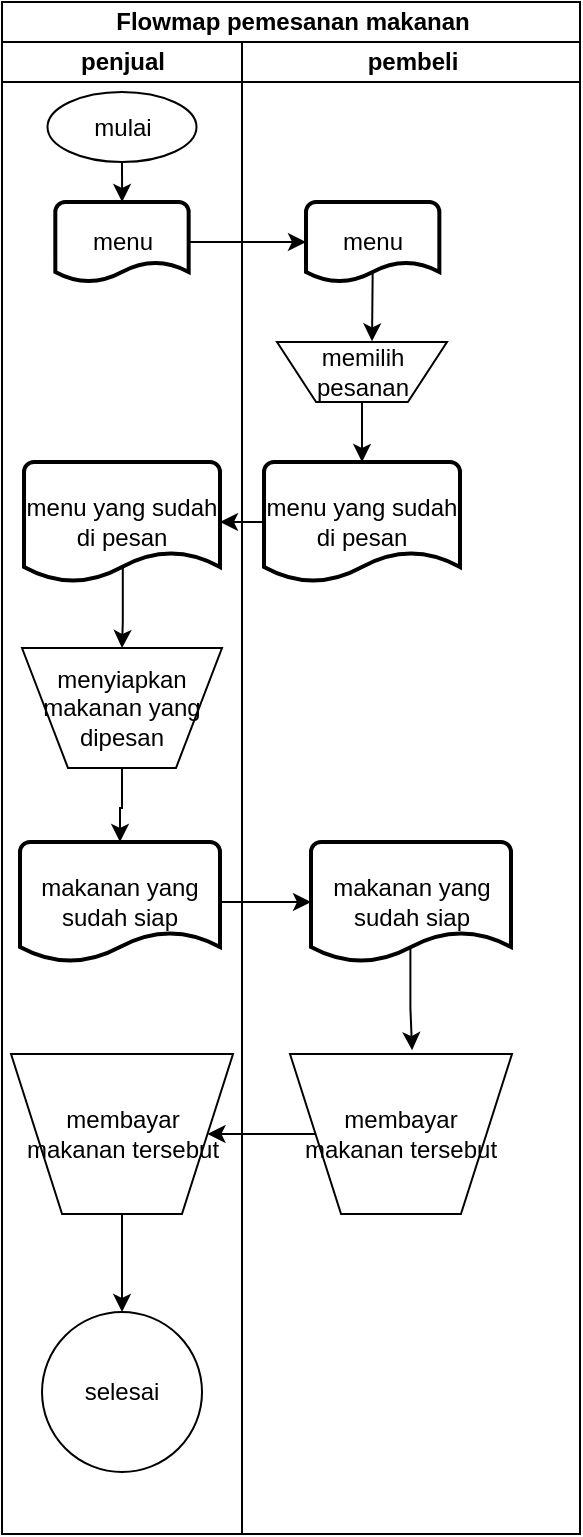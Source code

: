 <mxfile version="24.7.6">
  <diagram name="Page-1" id="4ezPu82909XxjnJ6ea3c">
    <mxGraphModel dx="1122" dy="696" grid="1" gridSize="10" guides="1" tooltips="1" connect="1" arrows="1" fold="1" page="1" pageScale="1" pageWidth="850" pageHeight="1100" math="0" shadow="0">
      <root>
        <mxCell id="0" />
        <mxCell id="1" parent="0" />
        <mxCell id="pS5dBQ_FwunI0derjAxL-1" value="Flowmap pemesanan makanan" style="swimlane;childLayout=stackLayout;resizeParent=1;resizeParentMax=0;startSize=20;html=1;" vertex="1" parent="1">
          <mxGeometry x="240.0" y="70" width="289" height="766" as="geometry" />
        </mxCell>
        <mxCell id="pS5dBQ_FwunI0derjAxL-2" value="penjual" style="swimlane;startSize=20;html=1;" vertex="1" parent="pS5dBQ_FwunI0derjAxL-1">
          <mxGeometry y="20" width="120" height="746" as="geometry" />
        </mxCell>
        <mxCell id="pS5dBQ_FwunI0derjAxL-5" value="mulai" style="ellipse;whiteSpace=wrap;html=1;" vertex="1" parent="pS5dBQ_FwunI0derjAxL-2">
          <mxGeometry x="22.75" y="25" width="74.5" height="35" as="geometry" />
        </mxCell>
        <mxCell id="pS5dBQ_FwunI0derjAxL-7" value="menu" style="strokeWidth=2;html=1;shape=mxgraph.flowchart.document2;whiteSpace=wrap;size=0.25;" vertex="1" parent="pS5dBQ_FwunI0derjAxL-2">
          <mxGeometry x="26.66" y="80" width="66.67" height="40" as="geometry" />
        </mxCell>
        <mxCell id="pS5dBQ_FwunI0derjAxL-8" style="edgeStyle=orthogonalEdgeStyle;rounded=0;orthogonalLoop=1;jettySize=auto;html=1;entryX=0.5;entryY=0;entryDx=0;entryDy=0;entryPerimeter=0;" edge="1" parent="pS5dBQ_FwunI0derjAxL-2" source="pS5dBQ_FwunI0derjAxL-5" target="pS5dBQ_FwunI0derjAxL-7">
          <mxGeometry relative="1" as="geometry" />
        </mxCell>
        <mxCell id="pS5dBQ_FwunI0derjAxL-18" style="edgeStyle=orthogonalEdgeStyle;rounded=0;orthogonalLoop=1;jettySize=auto;html=1;entryX=0.5;entryY=0;entryDx=0;entryDy=0;exitX=0.504;exitY=0.863;exitDx=0;exitDy=0;exitPerimeter=0;" edge="1" parent="pS5dBQ_FwunI0derjAxL-2" source="pS5dBQ_FwunI0derjAxL-15" target="pS5dBQ_FwunI0derjAxL-17">
          <mxGeometry relative="1" as="geometry" />
        </mxCell>
        <mxCell id="pS5dBQ_FwunI0derjAxL-15" value="menu yang sudah di pesan" style="strokeWidth=2;html=1;shape=mxgraph.flowchart.document2;whiteSpace=wrap;size=0.25;" vertex="1" parent="pS5dBQ_FwunI0derjAxL-2">
          <mxGeometry x="11.01" y="210" width="97.99" height="60" as="geometry" />
        </mxCell>
        <mxCell id="pS5dBQ_FwunI0derjAxL-17" value="menyiapkan makanan yang dipesan" style="verticalLabelPosition=middle;verticalAlign=middle;html=1;shape=trapezoid;perimeter=trapezoidPerimeter;whiteSpace=wrap;size=0.23;arcSize=10;flipV=1;labelPosition=center;align=center;" vertex="1" parent="pS5dBQ_FwunI0derjAxL-2">
          <mxGeometry x="10.0" y="303" width="100" height="60" as="geometry" />
        </mxCell>
        <mxCell id="pS5dBQ_FwunI0derjAxL-22" value="makanan yang sudah siap" style="strokeWidth=2;html=1;shape=mxgraph.flowchart.document2;whiteSpace=wrap;size=0.25;" vertex="1" parent="pS5dBQ_FwunI0derjAxL-2">
          <mxGeometry x="9.0" y="400" width="100" height="60" as="geometry" />
        </mxCell>
        <mxCell id="pS5dBQ_FwunI0derjAxL-24" style="edgeStyle=orthogonalEdgeStyle;rounded=0;orthogonalLoop=1;jettySize=auto;html=1;entryX=0.5;entryY=0;entryDx=0;entryDy=0;entryPerimeter=0;" edge="1" parent="pS5dBQ_FwunI0derjAxL-2" source="pS5dBQ_FwunI0derjAxL-17" target="pS5dBQ_FwunI0derjAxL-22">
          <mxGeometry relative="1" as="geometry" />
        </mxCell>
        <mxCell id="pS5dBQ_FwunI0derjAxL-34" value="" style="edgeStyle=orthogonalEdgeStyle;rounded=0;orthogonalLoop=1;jettySize=auto;html=1;" edge="1" parent="pS5dBQ_FwunI0derjAxL-2" source="pS5dBQ_FwunI0derjAxL-30" target="pS5dBQ_FwunI0derjAxL-33">
          <mxGeometry relative="1" as="geometry" />
        </mxCell>
        <mxCell id="pS5dBQ_FwunI0derjAxL-30" value="membayar makanan tersebut" style="verticalLabelPosition=middle;verticalAlign=middle;html=1;shape=trapezoid;perimeter=trapezoidPerimeter;whiteSpace=wrap;size=0.23;arcSize=10;flipV=1;labelPosition=center;align=center;" vertex="1" parent="pS5dBQ_FwunI0derjAxL-2">
          <mxGeometry x="4.51" y="506" width="111" height="80" as="geometry" />
        </mxCell>
        <mxCell id="pS5dBQ_FwunI0derjAxL-33" value="selesai" style="ellipse;whiteSpace=wrap;html=1;arcSize=10;" vertex="1" parent="pS5dBQ_FwunI0derjAxL-2">
          <mxGeometry x="20.01" y="635" width="80" height="80" as="geometry" />
        </mxCell>
        <mxCell id="pS5dBQ_FwunI0derjAxL-3" value="pembeli" style="swimlane;startSize=20;html=1;" vertex="1" parent="pS5dBQ_FwunI0derjAxL-1">
          <mxGeometry x="120" y="20" width="169" height="746" as="geometry" />
        </mxCell>
        <mxCell id="pS5dBQ_FwunI0derjAxL-9" value="menu" style="strokeWidth=2;html=1;shape=mxgraph.flowchart.document2;whiteSpace=wrap;size=0.25;" vertex="1" parent="pS5dBQ_FwunI0derjAxL-3">
          <mxGeometry x="32.0" y="80" width="66.67" height="40" as="geometry" />
        </mxCell>
        <mxCell id="pS5dBQ_FwunI0derjAxL-13" value="menu yang sudah di pesan" style="strokeWidth=2;html=1;shape=mxgraph.flowchart.document2;whiteSpace=wrap;size=0.25;" vertex="1" parent="pS5dBQ_FwunI0derjAxL-3">
          <mxGeometry x="11.01" y="210" width="97.99" height="60" as="geometry" />
        </mxCell>
        <mxCell id="pS5dBQ_FwunI0derjAxL-26" value="makanan yang sudah siap" style="strokeWidth=2;html=1;shape=mxgraph.flowchart.document2;whiteSpace=wrap;size=0.25;" vertex="1" parent="pS5dBQ_FwunI0derjAxL-3">
          <mxGeometry x="34.5" y="400" width="100" height="60" as="geometry" />
        </mxCell>
        <mxCell id="pS5dBQ_FwunI0derjAxL-28" value="membayar makanan tersebut" style="verticalLabelPosition=middle;verticalAlign=middle;html=1;shape=trapezoid;perimeter=trapezoidPerimeter;whiteSpace=wrap;size=0.23;arcSize=10;flipV=1;labelPosition=center;align=center;" vertex="1" parent="pS5dBQ_FwunI0derjAxL-3">
          <mxGeometry x="24" y="506" width="111" height="80" as="geometry" />
        </mxCell>
        <mxCell id="pS5dBQ_FwunI0derjAxL-29" style="edgeStyle=orthogonalEdgeStyle;rounded=0;orthogonalLoop=1;jettySize=auto;html=1;entryX=0.55;entryY=1.024;entryDx=0;entryDy=0;entryPerimeter=0;exitX=0.497;exitY=0.873;exitDx=0;exitDy=0;exitPerimeter=0;" edge="1" parent="pS5dBQ_FwunI0derjAxL-3" source="pS5dBQ_FwunI0derjAxL-26" target="pS5dBQ_FwunI0derjAxL-28">
          <mxGeometry relative="1" as="geometry" />
        </mxCell>
        <mxCell id="pS5dBQ_FwunI0derjAxL-10" value="" style="edgeStyle=orthogonalEdgeStyle;rounded=0;orthogonalLoop=1;jettySize=auto;html=1;" edge="1" parent="pS5dBQ_FwunI0derjAxL-1" source="pS5dBQ_FwunI0derjAxL-7" target="pS5dBQ_FwunI0derjAxL-9">
          <mxGeometry relative="1" as="geometry" />
        </mxCell>
        <mxCell id="pS5dBQ_FwunI0derjAxL-16" value="" style="edgeStyle=orthogonalEdgeStyle;rounded=0;orthogonalLoop=1;jettySize=auto;html=1;" edge="1" parent="pS5dBQ_FwunI0derjAxL-1" source="pS5dBQ_FwunI0derjAxL-13" target="pS5dBQ_FwunI0derjAxL-15">
          <mxGeometry relative="1" as="geometry" />
        </mxCell>
        <mxCell id="pS5dBQ_FwunI0derjAxL-27" value="" style="edgeStyle=orthogonalEdgeStyle;rounded=0;orthogonalLoop=1;jettySize=auto;html=1;" edge="1" parent="pS5dBQ_FwunI0derjAxL-1" source="pS5dBQ_FwunI0derjAxL-22" target="pS5dBQ_FwunI0derjAxL-26">
          <mxGeometry relative="1" as="geometry" />
        </mxCell>
        <mxCell id="pS5dBQ_FwunI0derjAxL-31" value="" style="edgeStyle=orthogonalEdgeStyle;rounded=0;orthogonalLoop=1;jettySize=auto;html=1;" edge="1" parent="pS5dBQ_FwunI0derjAxL-1" source="pS5dBQ_FwunI0derjAxL-28" target="pS5dBQ_FwunI0derjAxL-30">
          <mxGeometry relative="1" as="geometry" />
        </mxCell>
        <mxCell id="pS5dBQ_FwunI0derjAxL-11" value="memilih pesanan" style="verticalLabelPosition=middle;verticalAlign=middle;html=1;shape=trapezoid;perimeter=trapezoidPerimeter;whiteSpace=wrap;size=0.23;arcSize=10;flipV=1;labelPosition=center;align=center;" vertex="1" parent="1">
          <mxGeometry x="377.5" y="240" width="85" height="30" as="geometry" />
        </mxCell>
        <mxCell id="pS5dBQ_FwunI0derjAxL-12" style="edgeStyle=orthogonalEdgeStyle;rounded=0;orthogonalLoop=1;jettySize=auto;html=1;entryX=0.559;entryY=1.011;entryDx=0;entryDy=0;entryPerimeter=0;exitX=0.5;exitY=0.89;exitDx=0;exitDy=0;exitPerimeter=0;" edge="1" parent="1" source="pS5dBQ_FwunI0derjAxL-9" target="pS5dBQ_FwunI0derjAxL-11">
          <mxGeometry relative="1" as="geometry" />
        </mxCell>
        <mxCell id="pS5dBQ_FwunI0derjAxL-14" style="edgeStyle=orthogonalEdgeStyle;rounded=0;orthogonalLoop=1;jettySize=auto;html=1;entryX=0.5;entryY=0;entryDx=0;entryDy=0;entryPerimeter=0;" edge="1" parent="1" source="pS5dBQ_FwunI0derjAxL-11" target="pS5dBQ_FwunI0derjAxL-13">
          <mxGeometry relative="1" as="geometry" />
        </mxCell>
      </root>
    </mxGraphModel>
  </diagram>
</mxfile>
